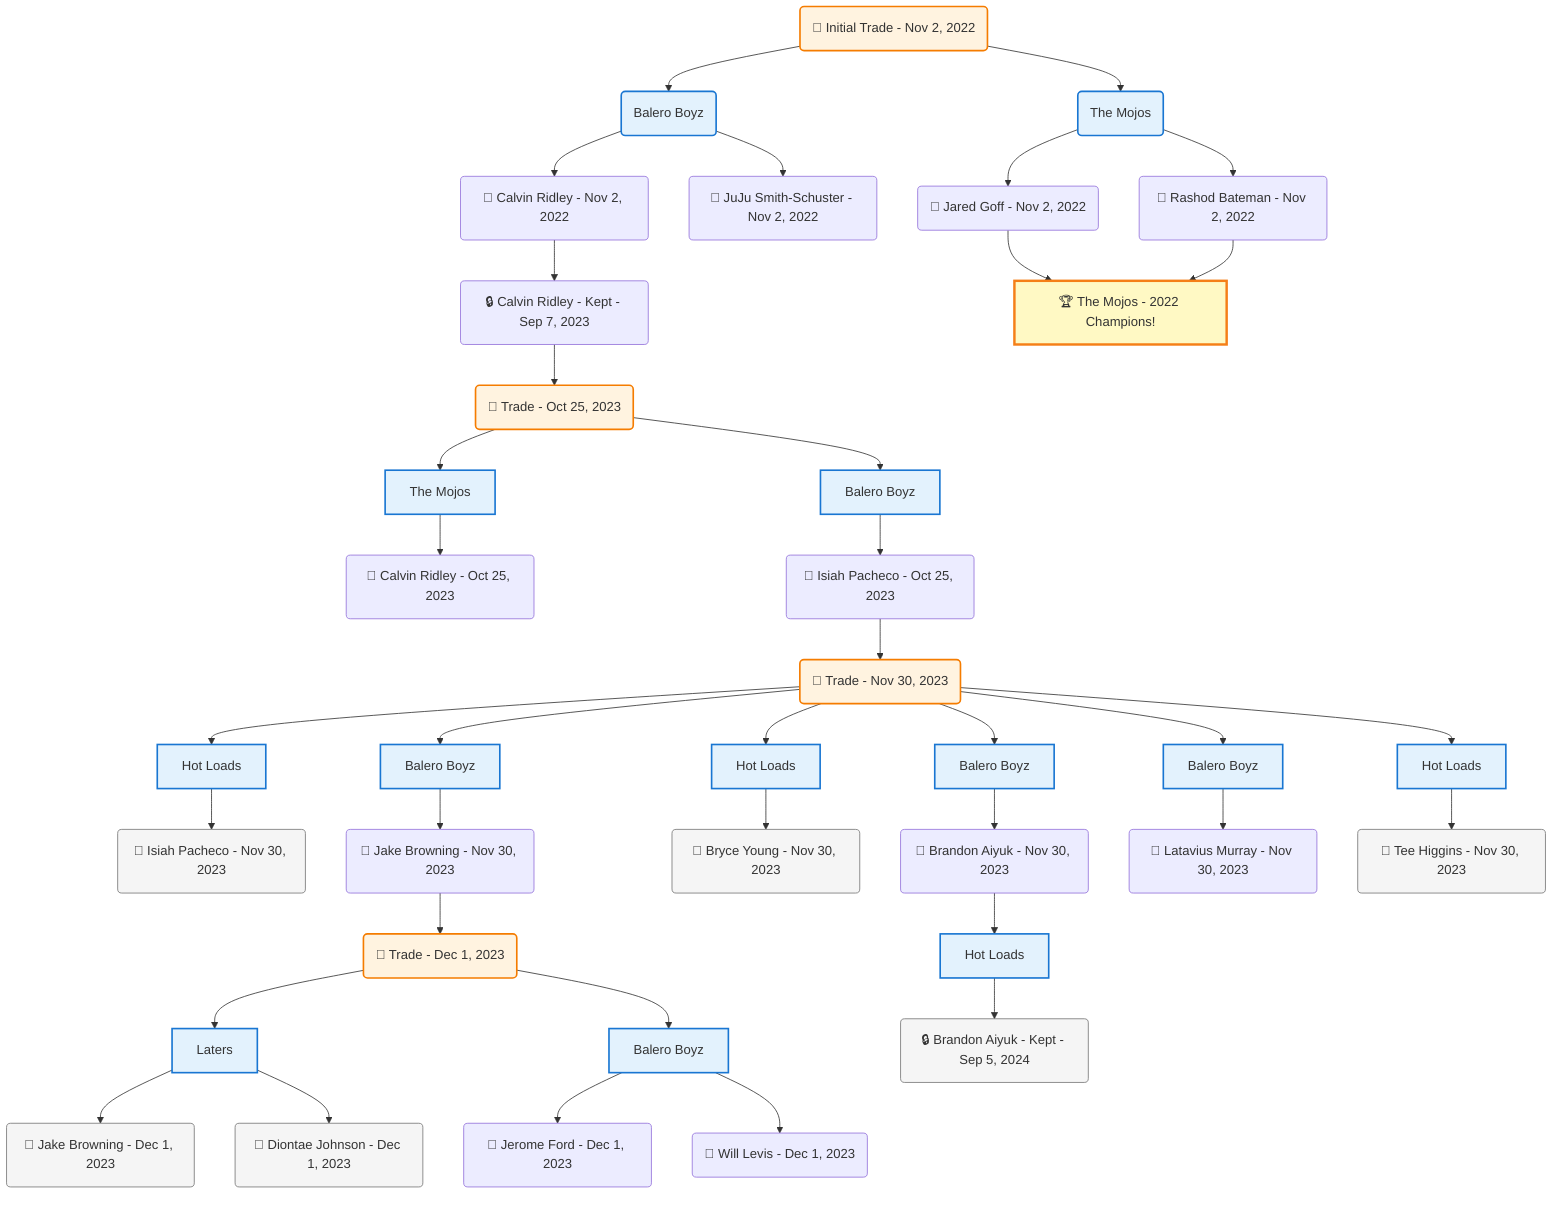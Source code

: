 flowchart TD

    TRADE_MAIN("🔄 Initial Trade - Nov 2, 2022")
    TEAM_1("Balero Boyz")
    TEAM_2("The Mojos")
    NODE_162ce81f-bec7-437d-a20b-00c821c86d1d("🔄 Calvin Ridley - Nov 2, 2022")
    NODE_7d9592cd-181b-4eba-b6e9-1c40a2da9e5c("🔒 Calvin Ridley - Kept - Sep 7, 2023")
    TRADE_e48f96f4-8b7d-42ca-abe5-7baf4945be3e_3("🔄 Trade - Oct 25, 2023")
    TEAM_bbe2d0ad-54cf-4c22-be82-b2a5f262a157_4["The Mojos"]
    NODE_dfcea8a6-3bc7-4929-b68b-5291ed19a4b1("🔄 Calvin Ridley - Oct 25, 2023")
    TEAM_2feaf03e-fb22-498e-ac8f-e596b6ba7810_5["Balero Boyz"]
    NODE_bf1da95b-f854-40dc-9bb0-c555d7a1b2f3("🔄 Isiah Pacheco - Oct 25, 2023")
    TRADE_096eb1bd-0c8c-47b6-8694-b7e5b9b554bb_6("🔄 Trade - Nov 30, 2023")
    TEAM_8e9f18ff-62c3-40e8-bb10-32f74cf4ee33_7["Hot Loads"]
    NODE_f5515b42-9c7e-4b93-8598-13c8b5ae5b08("🔄 Isiah Pacheco - Nov 30, 2023")
    TEAM_2feaf03e-fb22-498e-ac8f-e596b6ba7810_8["Balero Boyz"]
    NODE_70209dbd-bd24-4e7c-afe3-4acaa45fc330("🔄 Jake Browning - Nov 30, 2023")
    TRADE_b81b1ae3-8803-4c8d-aa1c-a9dcbee7cab8_9("🔄 Trade - Dec 1, 2023")
    TEAM_825928a9-7194-43aa-b7ae-fc78c2510b16_10["Laters"]
    NODE_774272ec-1db8-490f-a990-88ad27ff6390("🔄 Jake Browning - Dec 1, 2023")
    NODE_08dcab2e-90d0-4861-b771-091fe3b528ae("🔄 Diontae Johnson - Dec 1, 2023")
    TEAM_2feaf03e-fb22-498e-ac8f-e596b6ba7810_11["Balero Boyz"]
    NODE_a5ac4d89-76ce-4521-bd76-1ed69d435fcf("🔄 Jerome Ford - Dec 1, 2023")
    NODE_2b17c560-29ec-45de-9fe4-c9d1e620d457("🔄 Will Levis - Dec 1, 2023")
    TEAM_8e9f18ff-62c3-40e8-bb10-32f74cf4ee33_12["Hot Loads"]
    NODE_cd00920e-c054-43e1-bdd3-ab18c8a18f9d("🔄 Bryce Young - Nov 30, 2023")
    TEAM_2feaf03e-fb22-498e-ac8f-e596b6ba7810_13["Balero Boyz"]
    NODE_86da2683-6b97-420b-a33c-b4757533e053("🔄 Brandon Aiyuk - Nov 30, 2023")
    TEAM_8e9f18ff-62c3-40e8-bb10-32f74cf4ee33_14["Hot Loads"]
    NODE_c7fbef9a-9a99-4ffc-ab16-f0cf2644b4db("🔒 Brandon Aiyuk - Kept - Sep 5, 2024")
    TEAM_2feaf03e-fb22-498e-ac8f-e596b6ba7810_15["Balero Boyz"]
    NODE_da88e1b2-3fb3-4a2f-85dd-b7f446ff24e7("🔄 Latavius Murray - Nov 30, 2023")
    TEAM_8e9f18ff-62c3-40e8-bb10-32f74cf4ee33_16["Hot Loads"]
    NODE_edb4c243-db7e-4f64-8bdc-bade130a392b("🔄 Tee Higgins - Nov 30, 2023")
    NODE_7dd58285-608c-46b1-af7d-80376e00ae98("🔄 JuJu Smith-Schuster - Nov 2, 2022")
    NODE_2d4d9b9a-8a59-4f27-bd67-dc95c0e76547("🔄 Jared Goff - Nov 2, 2022")
    CHAMP_bbe2d0ad-54cf-4c22-be82-b2a5f262a157_2022["🏆 The Mojos - 2022 Champions!"]
    NODE_dd6a899c-541a-4397-9c82-e87e259534ad("🔄 Rashod Bateman - Nov 2, 2022")

    TRADE_MAIN --> TEAM_1
    TRADE_MAIN --> TEAM_2
    TEAM_1 --> NODE_162ce81f-bec7-437d-a20b-00c821c86d1d
    NODE_162ce81f-bec7-437d-a20b-00c821c86d1d --> NODE_7d9592cd-181b-4eba-b6e9-1c40a2da9e5c
    NODE_7d9592cd-181b-4eba-b6e9-1c40a2da9e5c --> TRADE_e48f96f4-8b7d-42ca-abe5-7baf4945be3e_3
    TRADE_e48f96f4-8b7d-42ca-abe5-7baf4945be3e_3 --> TEAM_bbe2d0ad-54cf-4c22-be82-b2a5f262a157_4
    TEAM_bbe2d0ad-54cf-4c22-be82-b2a5f262a157_4 --> NODE_dfcea8a6-3bc7-4929-b68b-5291ed19a4b1
    TRADE_e48f96f4-8b7d-42ca-abe5-7baf4945be3e_3 --> TEAM_2feaf03e-fb22-498e-ac8f-e596b6ba7810_5
    TEAM_2feaf03e-fb22-498e-ac8f-e596b6ba7810_5 --> NODE_bf1da95b-f854-40dc-9bb0-c555d7a1b2f3
    NODE_bf1da95b-f854-40dc-9bb0-c555d7a1b2f3 --> TRADE_096eb1bd-0c8c-47b6-8694-b7e5b9b554bb_6
    TRADE_096eb1bd-0c8c-47b6-8694-b7e5b9b554bb_6 --> TEAM_8e9f18ff-62c3-40e8-bb10-32f74cf4ee33_7
    TEAM_8e9f18ff-62c3-40e8-bb10-32f74cf4ee33_7 --> NODE_f5515b42-9c7e-4b93-8598-13c8b5ae5b08
    TRADE_096eb1bd-0c8c-47b6-8694-b7e5b9b554bb_6 --> TEAM_2feaf03e-fb22-498e-ac8f-e596b6ba7810_8
    TEAM_2feaf03e-fb22-498e-ac8f-e596b6ba7810_8 --> NODE_70209dbd-bd24-4e7c-afe3-4acaa45fc330
    NODE_70209dbd-bd24-4e7c-afe3-4acaa45fc330 --> TRADE_b81b1ae3-8803-4c8d-aa1c-a9dcbee7cab8_9
    TRADE_b81b1ae3-8803-4c8d-aa1c-a9dcbee7cab8_9 --> TEAM_825928a9-7194-43aa-b7ae-fc78c2510b16_10
    TEAM_825928a9-7194-43aa-b7ae-fc78c2510b16_10 --> NODE_774272ec-1db8-490f-a990-88ad27ff6390
    TEAM_825928a9-7194-43aa-b7ae-fc78c2510b16_10 --> NODE_08dcab2e-90d0-4861-b771-091fe3b528ae
    TRADE_b81b1ae3-8803-4c8d-aa1c-a9dcbee7cab8_9 --> TEAM_2feaf03e-fb22-498e-ac8f-e596b6ba7810_11
    TEAM_2feaf03e-fb22-498e-ac8f-e596b6ba7810_11 --> NODE_a5ac4d89-76ce-4521-bd76-1ed69d435fcf
    TEAM_2feaf03e-fb22-498e-ac8f-e596b6ba7810_11 --> NODE_2b17c560-29ec-45de-9fe4-c9d1e620d457
    TRADE_096eb1bd-0c8c-47b6-8694-b7e5b9b554bb_6 --> TEAM_8e9f18ff-62c3-40e8-bb10-32f74cf4ee33_12
    TEAM_8e9f18ff-62c3-40e8-bb10-32f74cf4ee33_12 --> NODE_cd00920e-c054-43e1-bdd3-ab18c8a18f9d
    TRADE_096eb1bd-0c8c-47b6-8694-b7e5b9b554bb_6 --> TEAM_2feaf03e-fb22-498e-ac8f-e596b6ba7810_13
    TEAM_2feaf03e-fb22-498e-ac8f-e596b6ba7810_13 --> NODE_86da2683-6b97-420b-a33c-b4757533e053
    NODE_86da2683-6b97-420b-a33c-b4757533e053 --> TEAM_8e9f18ff-62c3-40e8-bb10-32f74cf4ee33_14
    TEAM_8e9f18ff-62c3-40e8-bb10-32f74cf4ee33_14 --> NODE_c7fbef9a-9a99-4ffc-ab16-f0cf2644b4db
    TRADE_096eb1bd-0c8c-47b6-8694-b7e5b9b554bb_6 --> TEAM_2feaf03e-fb22-498e-ac8f-e596b6ba7810_15
    TEAM_2feaf03e-fb22-498e-ac8f-e596b6ba7810_15 --> NODE_da88e1b2-3fb3-4a2f-85dd-b7f446ff24e7
    TRADE_096eb1bd-0c8c-47b6-8694-b7e5b9b554bb_6 --> TEAM_8e9f18ff-62c3-40e8-bb10-32f74cf4ee33_16
    TEAM_8e9f18ff-62c3-40e8-bb10-32f74cf4ee33_16 --> NODE_edb4c243-db7e-4f64-8bdc-bade130a392b
    TEAM_1 --> NODE_7dd58285-608c-46b1-af7d-80376e00ae98
    TEAM_2 --> NODE_2d4d9b9a-8a59-4f27-bd67-dc95c0e76547
    NODE_2d4d9b9a-8a59-4f27-bd67-dc95c0e76547 --> CHAMP_bbe2d0ad-54cf-4c22-be82-b2a5f262a157_2022
    TEAM_2 --> NODE_dd6a899c-541a-4397-9c82-e87e259534ad
    NODE_dd6a899c-541a-4397-9c82-e87e259534ad --> CHAMP_bbe2d0ad-54cf-4c22-be82-b2a5f262a157_2022

    %% Node styling
    classDef teamNode fill:#e3f2fd,stroke:#1976d2,stroke-width:2px
    classDef tradeNode fill:#fff3e0,stroke:#f57c00,stroke-width:2px
    classDef playerNode fill:#f3e5f5,stroke:#7b1fa2,stroke-width:1px
    classDef nonRootPlayerNode fill:#f5f5f5,stroke:#757575,stroke-width:1px
    classDef endNode fill:#ffebee,stroke:#c62828,stroke-width:2px
    classDef waiverNode fill:#e8f5e8,stroke:#388e3c,stroke-width:2px
    classDef championshipNode fill:#fff9c4,stroke:#f57f17,stroke-width:3px

    class TEAM_1,TEAM_2,TEAM_bbe2d0ad-54cf-4c22-be82-b2a5f262a157_4,TEAM_2feaf03e-fb22-498e-ac8f-e596b6ba7810_5,TEAM_8e9f18ff-62c3-40e8-bb10-32f74cf4ee33_7,TEAM_2feaf03e-fb22-498e-ac8f-e596b6ba7810_8,TEAM_825928a9-7194-43aa-b7ae-fc78c2510b16_10,TEAM_2feaf03e-fb22-498e-ac8f-e596b6ba7810_11,TEAM_8e9f18ff-62c3-40e8-bb10-32f74cf4ee33_12,TEAM_2feaf03e-fb22-498e-ac8f-e596b6ba7810_13,TEAM_8e9f18ff-62c3-40e8-bb10-32f74cf4ee33_14,TEAM_2feaf03e-fb22-498e-ac8f-e596b6ba7810_15,TEAM_8e9f18ff-62c3-40e8-bb10-32f74cf4ee33_16 teamNode
    class CHAMP_bbe2d0ad-54cf-4c22-be82-b2a5f262a157_2022 championshipNode
    class NODE_f5515b42-9c7e-4b93-8598-13c8b5ae5b08,NODE_774272ec-1db8-490f-a990-88ad27ff6390,NODE_08dcab2e-90d0-4861-b771-091fe3b528ae,NODE_cd00920e-c054-43e1-bdd3-ab18c8a18f9d,NODE_c7fbef9a-9a99-4ffc-ab16-f0cf2644b4db,NODE_edb4c243-db7e-4f64-8bdc-bade130a392b nonRootPlayerNode
    class TRADE_MAIN,TRADE_e48f96f4-8b7d-42ca-abe5-7baf4945be3e_3,TRADE_096eb1bd-0c8c-47b6-8694-b7e5b9b554bb_6,TRADE_b81b1ae3-8803-4c8d-aa1c-a9dcbee7cab8_9 tradeNode